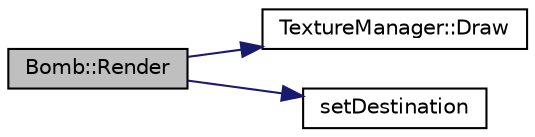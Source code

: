 digraph "Bomb::Render"
{
  edge [fontname="Helvetica",fontsize="10",labelfontname="Helvetica",labelfontsize="10"];
  node [fontname="Helvetica",fontsize="10",shape=record];
  rankdir="LR";
  Node18 [label="Bomb::Render",height=0.2,width=0.4,color="black", fillcolor="grey75", style="filled", fontcolor="black"];
  Node18 -> Node19 [color="midnightblue",fontsize="10",style="solid",fontname="Helvetica"];
  Node19 [label="TextureManager::Draw",height=0.2,width=0.4,color="black", fillcolor="white", style="filled",URL="$class_texture_manager.html#a35c73dc09eb3ac27b5bda52176114393"];
  Node18 -> Node20 [color="midnightblue",fontsize="10",style="solid",fontname="Helvetica"];
  Node20 [label="setDestination",height=0.2,width=0.4,color="black", fillcolor="white", style="filled",URL="$_bomb_8cpp.html#a19ac4d481c61d1675ade5e30ed535fa4"];
}
